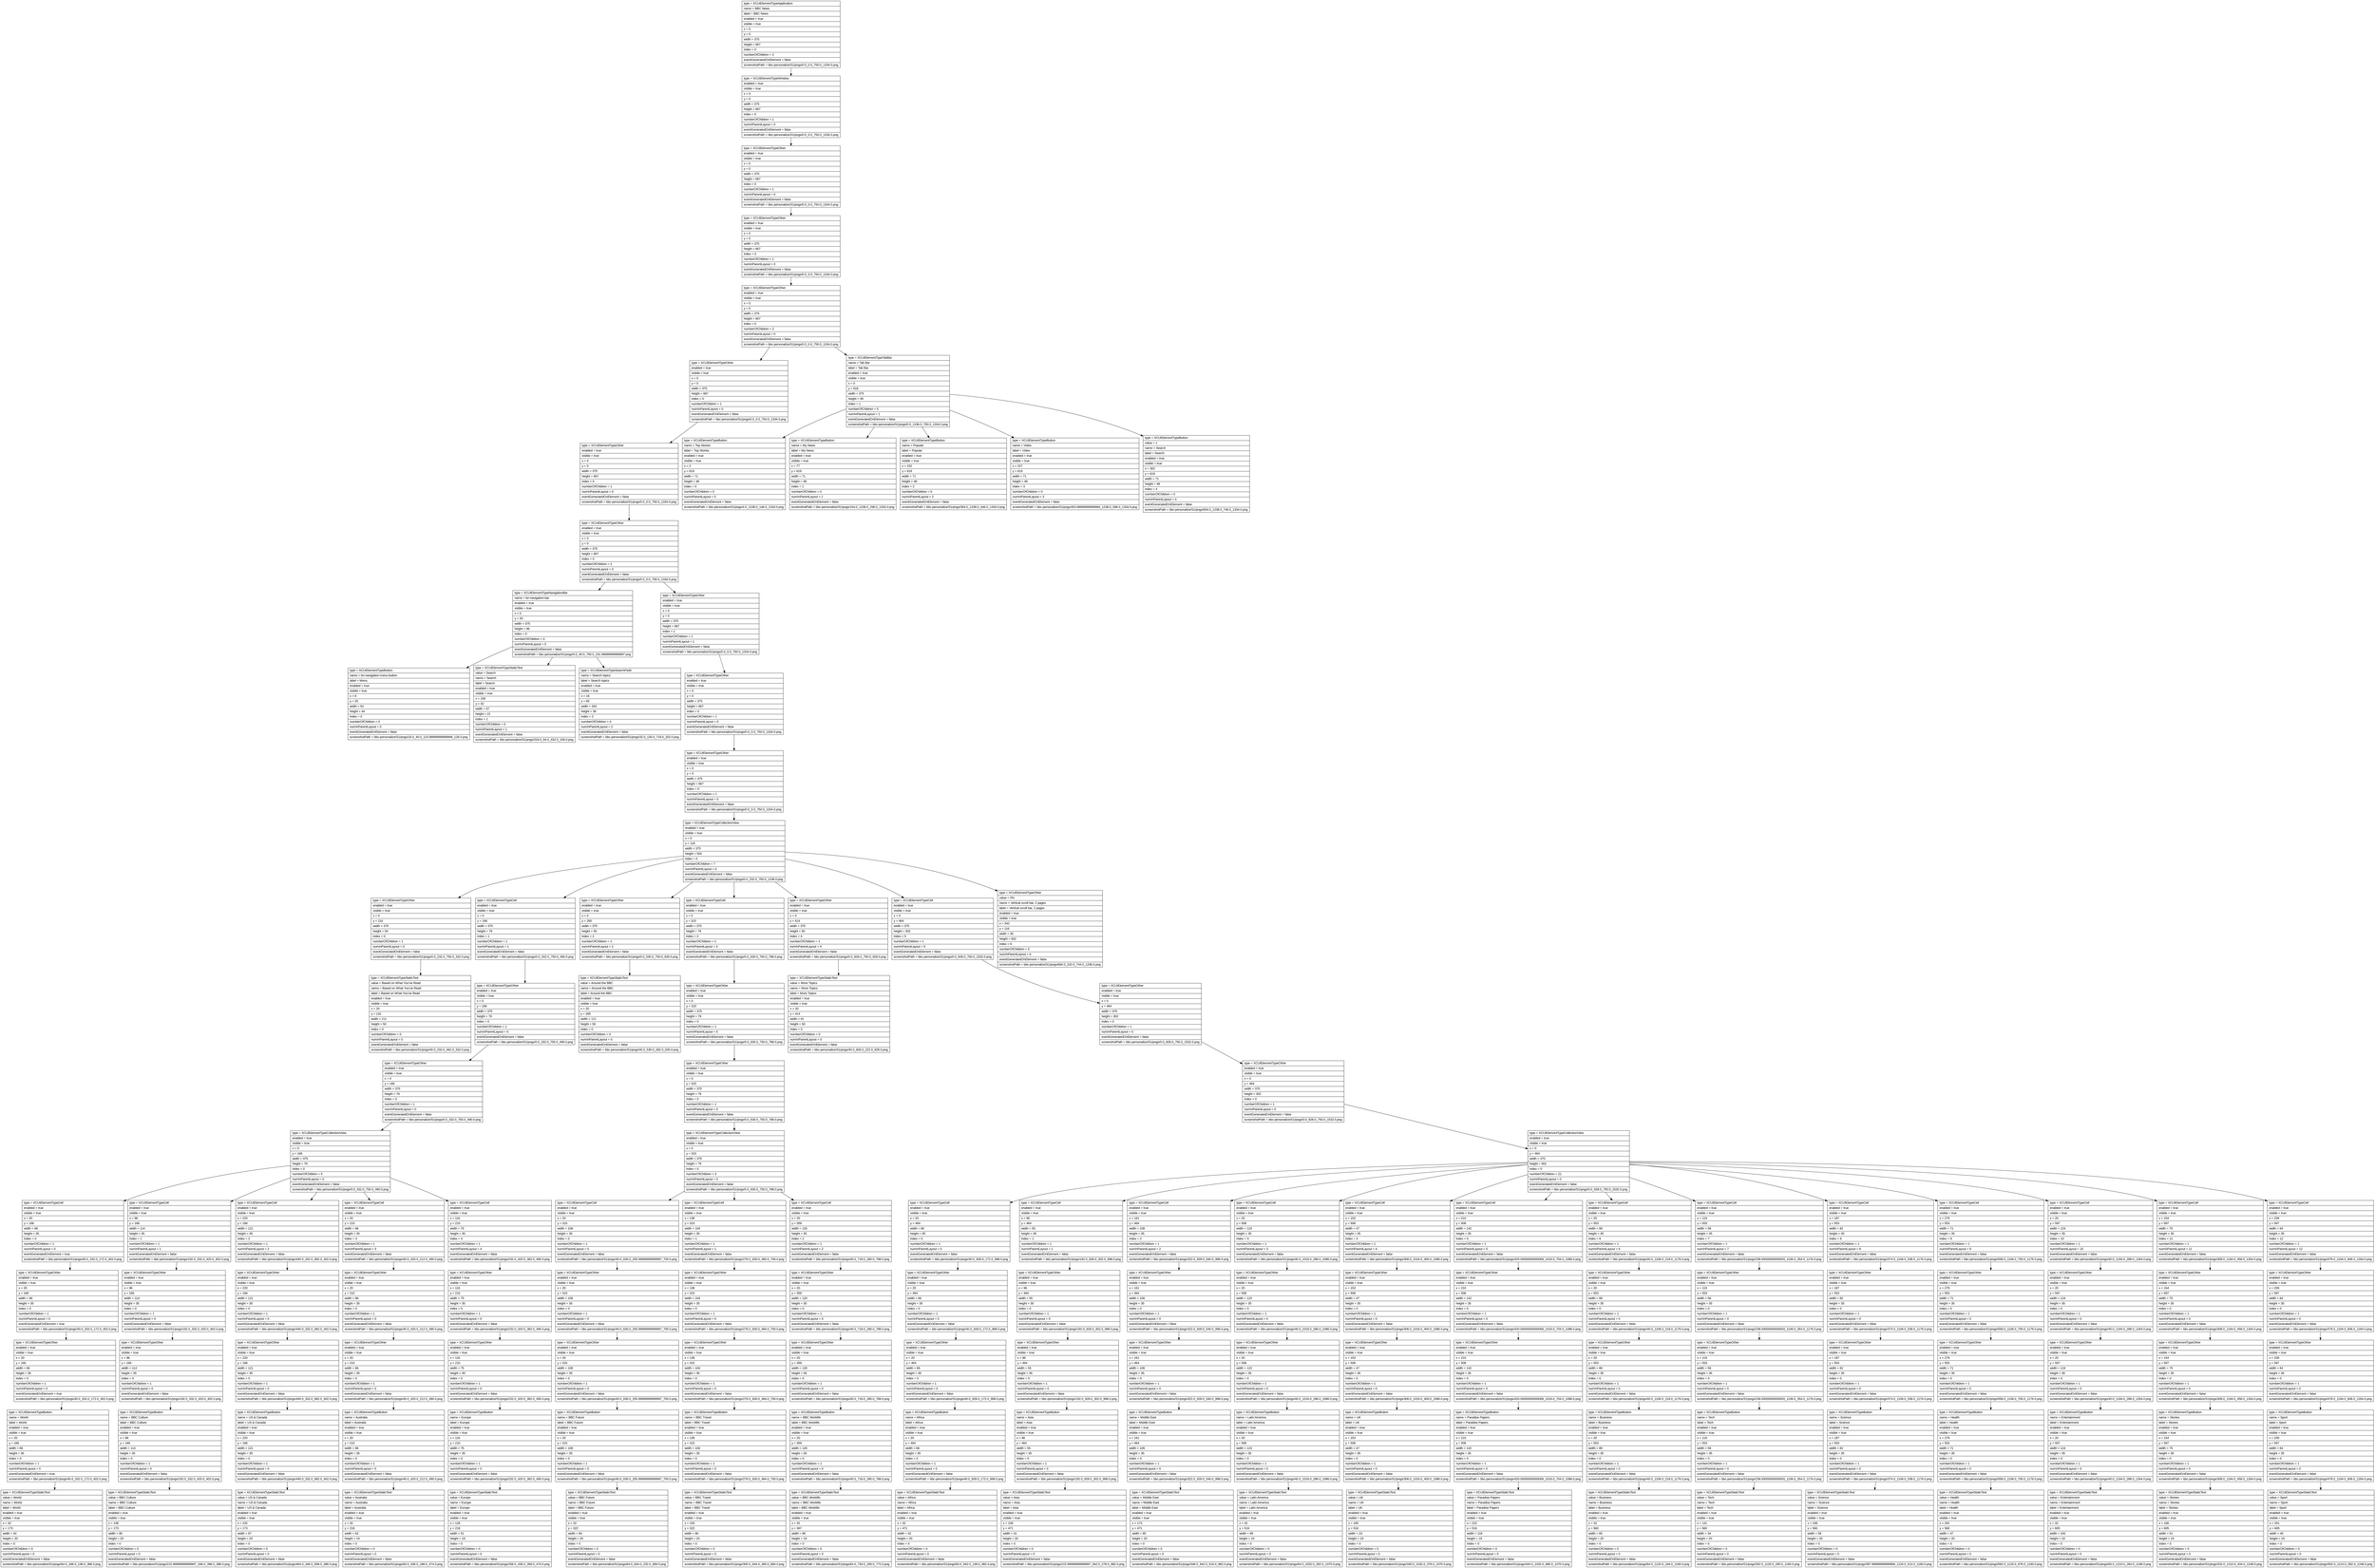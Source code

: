 digraph Layout {

	node [shape=record fontname=Arial];

	0	[label="{type = XCUIElementTypeApplication\l|name = BBC News\l|label = BBC News\l|enabled = true\l|visible = true\l|x = 0\l|y = 0\l|width = 375\l|height = 667\l|index = 0\l|numberOfChildren = 2\l|eventGeneratedOnElement = false \l|screenshotPath = bbc-personalize/S1/pngs/0.0_0.0_750.0_1334.0.png\l}"]
	1	[label="{type = XCUIElementTypeWindow\l|enabled = true\l|visible = true\l|x = 0\l|y = 0\l|width = 375\l|height = 667\l|index = 0\l|numberOfChildren = 1\l|numInParentLayout = 0\l|eventGeneratedOnElement = false \l|screenshotPath = bbc-personalize/S1/pngs/0.0_0.0_750.0_1334.0.png\l}"]
	2	[label="{type = XCUIElementTypeOther\l|enabled = true\l|visible = true\l|x = 0\l|y = 0\l|width = 375\l|height = 667\l|index = 0\l|numberOfChildren = 1\l|numInParentLayout = 0\l|eventGeneratedOnElement = false \l|screenshotPath = bbc-personalize/S1/pngs/0.0_0.0_750.0_1334.0.png\l}"]
	3	[label="{type = XCUIElementTypeOther\l|enabled = true\l|visible = true\l|x = 0\l|y = 0\l|width = 375\l|height = 667\l|index = 0\l|numberOfChildren = 1\l|numInParentLayout = 0\l|eventGeneratedOnElement = false \l|screenshotPath = bbc-personalize/S1/pngs/0.0_0.0_750.0_1334.0.png\l}"]
	4	[label="{type = XCUIElementTypeOther\l|enabled = true\l|visible = true\l|x = 0\l|y = 0\l|width = 375\l|height = 667\l|index = 0\l|numberOfChildren = 2\l|numInParentLayout = 0\l|eventGeneratedOnElement = false \l|screenshotPath = bbc-personalize/S1/pngs/0.0_0.0_750.0_1334.0.png\l}"]
	5	[label="{type = XCUIElementTypeOther\l|enabled = true\l|visible = true\l|x = 0\l|y = 0\l|width = 375\l|height = 667\l|index = 0\l|numberOfChildren = 1\l|numInParentLayout = 0\l|eventGeneratedOnElement = false \l|screenshotPath = bbc-personalize/S1/pngs/0.0_0.0_750.0_1334.0.png\l}"]
	6	[label="{type = XCUIElementTypeTabBar\l|name = Tab Bar\l|label = Tab Bar\l|enabled = true\l|visible = true\l|x = 0\l|y = 618\l|width = 375\l|height = 49\l|index = 1\l|numberOfChildren = 5\l|numInParentLayout = 1\l|eventGeneratedOnElement = false \l|screenshotPath = bbc-personalize/S1/pngs/0.0_1236.0_750.0_1334.0.png\l}"]
	7	[label="{type = XCUIElementTypeOther\l|enabled = true\l|visible = true\l|x = 0\l|y = 0\l|width = 375\l|height = 667\l|index = 0\l|numberOfChildren = 1\l|numInParentLayout = 0\l|eventGeneratedOnElement = false \l|screenshotPath = bbc-personalize/S1/pngs/0.0_0.0_750.0_1334.0.png\l}"]
	8	[label="{type = XCUIElementTypeButton\l|name = Top Stories\l|label = Top Stories\l|enabled = true\l|visible = true\l|x = 2\l|y = 619\l|width = 71\l|height = 48\l|index = 0\l|numberOfChildren = 0\l|numInParentLayout = 0\l|eventGeneratedOnElement = false \l|screenshotPath = bbc-personalize/S1/pngs/4.0_1238.0_146.0_1334.0.png\l}"]
	9	[label="{type = XCUIElementTypeButton\l|name = My News\l|label = My News\l|enabled = true\l|visible = true\l|x = 77\l|y = 619\l|width = 71\l|height = 48\l|index = 1\l|numberOfChildren = 0\l|numInParentLayout = 1\l|eventGeneratedOnElement = false \l|screenshotPath = bbc-personalize/S1/pngs/154.0_1238.0_296.0_1334.0.png\l}"]
	10	[label="{type = XCUIElementTypeButton\l|name = Popular\l|label = Popular\l|enabled = true\l|visible = true\l|x = 152\l|y = 619\l|width = 71\l|height = 48\l|index = 2\l|numberOfChildren = 0\l|numInParentLayout = 2\l|eventGeneratedOnElement = false \l|screenshotPath = bbc-personalize/S1/pngs/304.0_1238.0_446.0_1334.0.png\l}"]
	11	[label="{type = XCUIElementTypeButton\l|name = Video\l|label = Video\l|enabled = true\l|visible = true\l|x = 227\l|y = 619\l|width = 71\l|height = 48\l|index = 3\l|numberOfChildren = 0\l|numInParentLayout = 3\l|eventGeneratedOnElement = false \l|screenshotPath = bbc-personalize/S1/pngs/453.99999999999994_1238.0_596.0_1334.0.png\l}"]
	12	[label="{type = XCUIElementTypeButton\l|value = 1\l|name = Search\l|label = Search\l|enabled = true\l|visible = true\l|x = 302\l|y = 619\l|width = 71\l|height = 48\l|index = 4\l|numberOfChildren = 0\l|numInParentLayout = 4\l|eventGeneratedOnElement = false \l|screenshotPath = bbc-personalize/S1/pngs/604.0_1238.0_746.0_1334.0.png\l}"]
	13	[label="{type = XCUIElementTypeOther\l|enabled = true\l|visible = true\l|x = 0\l|y = 0\l|width = 375\l|height = 667\l|index = 0\l|numberOfChildren = 2\l|numInParentLayout = 0\l|eventGeneratedOnElement = false \l|screenshotPath = bbc-personalize/S1/pngs/0.0_0.0_750.0_1334.0.png\l}"]
	14	[label="{type = XCUIElementTypeNavigationBar\l|name = bn-navigation-bar\l|enabled = true\l|visible = true\l|x = 0\l|y = 20\l|width = 375\l|height = 96\l|index = 0\l|numberOfChildren = 3\l|numInParentLayout = 0\l|eventGeneratedOnElement = false \l|screenshotPath = bbc-personalize/S1/pngs/0.0_40.0_750.0_231.99999999999997.png\l}"]
	15	[label="{type = XCUIElementTypeOther\l|enabled = true\l|visible = true\l|x = 0\l|y = 0\l|width = 375\l|height = 667\l|index = 1\l|numberOfChildren = 1\l|numInParentLayout = 1\l|eventGeneratedOnElement = false \l|screenshotPath = bbc-personalize/S1/pngs/0.0_0.0_750.0_1334.0.png\l}"]
	16	[label="{type = XCUIElementTypeButton\l|name = bn-navigation-menu-button\l|label = Menu\l|enabled = true\l|visible = true\l|x = 8\l|y = 20\l|width = 54\l|height = 44\l|index = 0\l|numberOfChildren = 0\l|numInParentLayout = 0\l|eventGeneratedOnElement = false \l|screenshotPath = bbc-personalize/S1/pngs/16.0_40.0_123.99999999999999_128.0.png\l}"]
	17	[label="{type = XCUIElementTypeStaticText\l|value = Search\l|name = Search\l|label = Search\l|enabled = true\l|visible = true\l|x = 159\l|y = 32\l|width = 57\l|height = 21\l|index = 1\l|numberOfChildren = 0\l|numInParentLayout = 1\l|eventGeneratedOnElement = false \l|screenshotPath = bbc-personalize/S1/pngs/318.0_64.0_432.0_106.0.png\l}"]
	18	[label="{type = XCUIElementTypeSearchField\l|name = Search topics\l|label = Search topics\l|enabled = true\l|visible = true\l|x = 16\l|y = 65\l|width = 343\l|height = 36\l|index = 2\l|numberOfChildren = 0\l|numInParentLayout = 2\l|eventGeneratedOnElement = false \l|screenshotPath = bbc-personalize/S1/pngs/32.0_130.0_718.0_202.0.png\l}"]
	19	[label="{type = XCUIElementTypeOther\l|enabled = true\l|visible = true\l|x = 0\l|y = 0\l|width = 375\l|height = 667\l|index = 0\l|numberOfChildren = 1\l|numInParentLayout = 0\l|eventGeneratedOnElement = false \l|screenshotPath = bbc-personalize/S1/pngs/0.0_0.0_750.0_1334.0.png\l}"]
	20	[label="{type = XCUIElementTypeOther\l|enabled = true\l|visible = true\l|x = 0\l|y = 0\l|width = 375\l|height = 667\l|index = 0\l|numberOfChildren = 1\l|numInParentLayout = 0\l|eventGeneratedOnElement = false \l|screenshotPath = bbc-personalize/S1/pngs/0.0_0.0_750.0_1334.0.png\l}"]
	21	[label="{type = XCUIElementTypeCollectionView\l|enabled = true\l|visible = true\l|x = 0\l|y = 116\l|width = 375\l|height = 502\l|index = 0\l|numberOfChildren = 7\l|numInParentLayout = 0\l|eventGeneratedOnElement = false \l|screenshotPath = bbc-personalize/S1/pngs/0.0_232.0_750.0_1236.0.png\l}"]
	22	[label="{type = XCUIElementTypeOther\l|enabled = true\l|visible = true\l|x = 0\l|y = 116\l|width = 375\l|height = 50\l|index = 0\l|numberOfChildren = 1\l|numInParentLayout = 0\l|eventGeneratedOnElement = false \l|screenshotPath = bbc-personalize/S1/pngs/0.0_232.0_750.0_332.0.png\l}"]
	23	[label="{type = XCUIElementTypeCell\l|enabled = true\l|visible = true\l|x = 0\l|y = 166\l|width = 375\l|height = 79\l|index = 1\l|numberOfChildren = 1\l|numInParentLayout = 1\l|eventGeneratedOnElement = false \l|screenshotPath = bbc-personalize/S1/pngs/0.0_332.0_750.0_490.0.png\l}"]
	24	[label="{type = XCUIElementTypeOther\l|enabled = true\l|visible = true\l|x = 0\l|y = 265\l|width = 375\l|height = 50\l|index = 2\l|numberOfChildren = 1\l|numInParentLayout = 2\l|eventGeneratedOnElement = false \l|screenshotPath = bbc-personalize/S1/pngs/0.0_530.0_750.0_630.0.png\l}"]
	25	[label="{type = XCUIElementTypeCell\l|enabled = true\l|visible = true\l|x = 0\l|y = 315\l|width = 375\l|height = 79\l|index = 3\l|numberOfChildren = 1\l|numInParentLayout = 3\l|eventGeneratedOnElement = false \l|screenshotPath = bbc-personalize/S1/pngs/0.0_630.0_750.0_788.0.png\l}"]
	26	[label="{type = XCUIElementTypeOther\l|enabled = true\l|visible = true\l|x = 0\l|y = 414\l|width = 375\l|height = 50\l|index = 4\l|numberOfChildren = 1\l|numInParentLayout = 4\l|eventGeneratedOnElement = false \l|screenshotPath = bbc-personalize/S1/pngs/0.0_828.0_750.0_928.0.png\l}"]
	27	[label="{type = XCUIElementTypeCell\l|enabled = true\l|visible = true\l|x = 0\l|y = 464\l|width = 375\l|height = 302\l|index = 5\l|numberOfChildren = 1\l|numInParentLayout = 5\l|eventGeneratedOnElement = false \l|screenshotPath = bbc-personalize/S1/pngs/0.0_928.0_750.0_1532.0.png\l}"]
	28	[label="{type = XCUIElementTypeOther\l|value = 0%\l|name = Vertical scroll bar, 2 pages\l|label = Vertical scroll bar, 2 pages\l|enabled = true\l|visible = true\l|x = 342\l|y = 116\l|width = 30\l|height = 502\l|index = 6\l|numberOfChildren = 0\l|numInParentLayout = 6\l|eventGeneratedOnElement = false \l|screenshotPath = bbc-personalize/S1/pngs/684.0_232.0_744.0_1236.0.png\l}"]
	29	[label="{type = XCUIElementTypeStaticText\l|value = Based on What You've Read\l|name = Based on What You've Read\l|label = Based on What You've Read\l|enabled = true\l|visible = true\l|x = 20\l|y = 116\l|width = 211\l|height = 50\l|index = 0\l|numberOfChildren = 0\l|numInParentLayout = 0\l|eventGeneratedOnElement = false \l|screenshotPath = bbc-personalize/S1/pngs/40.0_232.0_462.0_332.0.png\l}"]
	30	[label="{type = XCUIElementTypeOther\l|enabled = true\l|visible = true\l|x = 0\l|y = 166\l|width = 375\l|height = 79\l|index = 0\l|numberOfChildren = 1\l|numInParentLayout = 0\l|eventGeneratedOnElement = false \l|screenshotPath = bbc-personalize/S1/pngs/0.0_332.0_750.0_490.0.png\l}"]
	31	[label="{type = XCUIElementTypeStaticText\l|value = Around the BBC\l|name = Around the BBC\l|label = Around the BBC\l|enabled = true\l|visible = true\l|x = 20\l|y = 265\l|width = 121\l|height = 50\l|index = 0\l|numberOfChildren = 0\l|numInParentLayout = 0\l|eventGeneratedOnElement = false \l|screenshotPath = bbc-personalize/S1/pngs/40.0_530.0_282.0_630.0.png\l}"]
	32	[label="{type = XCUIElementTypeOther\l|enabled = true\l|visible = true\l|x = 0\l|y = 315\l|width = 375\l|height = 79\l|index = 0\l|numberOfChildren = 1\l|numInParentLayout = 0\l|eventGeneratedOnElement = false \l|screenshotPath = bbc-personalize/S1/pngs/0.0_630.0_750.0_788.0.png\l}"]
	33	[label="{type = XCUIElementTypeStaticText\l|value = More Topics\l|name = More Topics\l|label = More Topics\l|enabled = true\l|visible = true\l|x = 20\l|y = 414\l|width = 91\l|height = 50\l|index = 0\l|numberOfChildren = 0\l|numInParentLayout = 0\l|eventGeneratedOnElement = false \l|screenshotPath = bbc-personalize/S1/pngs/40.0_828.0_222.0_928.0.png\l}"]
	34	[label="{type = XCUIElementTypeOther\l|enabled = true\l|visible = true\l|x = 0\l|y = 464\l|width = 375\l|height = 302\l|index = 0\l|numberOfChildren = 1\l|numInParentLayout = 0\l|eventGeneratedOnElement = false \l|screenshotPath = bbc-personalize/S1/pngs/0.0_928.0_750.0_1532.0.png\l}"]
	35	[label="{type = XCUIElementTypeOther\l|enabled = true\l|visible = true\l|x = 0\l|y = 166\l|width = 375\l|height = 79\l|index = 0\l|numberOfChildren = 1\l|numInParentLayout = 0\l|eventGeneratedOnElement = false \l|screenshotPath = bbc-personalize/S1/pngs/0.0_332.0_750.0_490.0.png\l}"]
	36	[label="{type = XCUIElementTypeOther\l|enabled = true\l|visible = true\l|x = 0\l|y = 315\l|width = 375\l|height = 79\l|index = 0\l|numberOfChildren = 1\l|numInParentLayout = 0\l|eventGeneratedOnElement = false \l|screenshotPath = bbc-personalize/S1/pngs/0.0_630.0_750.0_788.0.png\l}"]
	37	[label="{type = XCUIElementTypeOther\l|enabled = true\l|visible = true\l|x = 0\l|y = 464\l|width = 375\l|height = 302\l|index = 0\l|numberOfChildren = 1\l|numInParentLayout = 0\l|eventGeneratedOnElement = false \l|screenshotPath = bbc-personalize/S1/pngs/0.0_928.0_750.0_1532.0.png\l}"]
	38	[label="{type = XCUIElementTypeCollectionView\l|enabled = true\l|visible = true\l|x = 0\l|y = 166\l|width = 375\l|height = 79\l|index = 0\l|numberOfChildren = 5\l|numInParentLayout = 0\l|eventGeneratedOnElement = false \l|screenshotPath = bbc-personalize/S1/pngs/0.0_332.0_750.0_490.0.png\l}"]
	39	[label="{type = XCUIElementTypeCollectionView\l|enabled = true\l|visible = true\l|x = 0\l|y = 315\l|width = 375\l|height = 79\l|index = 0\l|numberOfChildren = 3\l|numInParentLayout = 0\l|eventGeneratedOnElement = false \l|screenshotPath = bbc-personalize/S1/pngs/0.0_630.0_750.0_788.0.png\l}"]
	40	[label="{type = XCUIElementTypeCollectionView\l|enabled = true\l|visible = true\l|x = 0\l|y = 464\l|width = 375\l|height = 302\l|index = 0\l|numberOfChildren = 21\l|numInParentLayout = 0\l|eventGeneratedOnElement = false \l|screenshotPath = bbc-personalize/S1/pngs/0.0_928.0_750.0_1532.0.png\l}"]
	41	[label="{type = XCUIElementTypeCell\l|enabled = true\l|visible = true\l|x = 20\l|y = 166\l|width = 66\l|height = 35\l|index = 0\l|numberOfChildren = 1\l|numInParentLayout = 0\l|eventGeneratedOnElement = true \l|screenshotPath = bbc-personalize/S1/pngs/40.0_332.0_172.0_402.0.png\l}"]
	42	[label="{type = XCUIElementTypeCell\l|enabled = true\l|visible = true\l|x = 96\l|y = 166\l|width = 114\l|height = 35\l|index = 1\l|numberOfChildren = 1\l|numInParentLayout = 1\l|eventGeneratedOnElement = false \l|screenshotPath = bbc-personalize/S1/pngs/192.0_332.0_420.0_402.0.png\l}"]
	43	[label="{type = XCUIElementTypeCell\l|enabled = true\l|visible = true\l|x = 220\l|y = 166\l|width = 121\l|height = 35\l|index = 2\l|numberOfChildren = 1\l|numInParentLayout = 2\l|eventGeneratedOnElement = false \l|screenshotPath = bbc-personalize/S1/pngs/440.0_332.0_682.0_402.0.png\l}"]
	44	[label="{type = XCUIElementTypeCell\l|enabled = true\l|visible = true\l|x = 20\l|y = 210\l|width = 86\l|height = 35\l|index = 3\l|numberOfChildren = 1\l|numInParentLayout = 3\l|eventGeneratedOnElement = false \l|screenshotPath = bbc-personalize/S1/pngs/40.0_420.0_212.0_490.0.png\l}"]
	45	[label="{type = XCUIElementTypeCell\l|enabled = true\l|visible = true\l|x = 116\l|y = 210\l|width = 75\l|height = 35\l|index = 4\l|numberOfChildren = 1\l|numInParentLayout = 4\l|eventGeneratedOnElement = false \l|screenshotPath = bbc-personalize/S1/pngs/232.0_420.0_382.0_490.0.png\l}"]
	46	[label="{type = XCUIElementTypeCell\l|enabled = true\l|visible = true\l|x = 20\l|y = 315\l|width = 108\l|height = 35\l|index = 0\l|numberOfChildren = 1\l|numInParentLayout = 0\l|eventGeneratedOnElement = false \l|screenshotPath = bbc-personalize/S1/pngs/40.0_630.0_255.99999999999997_700.0.png\l}"]
	47	[label="{type = XCUIElementTypeCell\l|enabled = true\l|visible = true\l|x = 138\l|y = 315\l|width = 104\l|height = 35\l|index = 1\l|numberOfChildren = 1\l|numInParentLayout = 1\l|eventGeneratedOnElement = false \l|screenshotPath = bbc-personalize/S1/pngs/276.0_630.0_484.0_700.0.png\l}"]
	48	[label="{type = XCUIElementTypeCell\l|enabled = true\l|visible = true\l|x = 20\l|y = 359\l|width = 120\l|height = 35\l|index = 2\l|numberOfChildren = 1\l|numInParentLayout = 2\l|eventGeneratedOnElement = false \l|screenshotPath = bbc-personalize/S1/pngs/40.0_718.0_280.0_788.0.png\l}"]
	49	[label="{type = XCUIElementTypeCell\l|enabled = true\l|visible = true\l|x = 20\l|y = 464\l|width = 66\l|height = 35\l|index = 0\l|numberOfChildren = 1\l|numInParentLayout = 0\l|eventGeneratedOnElement = false \l|screenshotPath = bbc-personalize/S1/pngs/40.0_928.0_172.0_998.0.png\l}"]
	50	[label="{type = XCUIElementTypeCell\l|enabled = true\l|visible = true\l|x = 96\l|y = 464\l|width = 55\l|height = 35\l|index = 1\l|numberOfChildren = 1\l|numInParentLayout = 1\l|eventGeneratedOnElement = false \l|screenshotPath = bbc-personalize/S1/pngs/192.0_928.0_302.0_998.0.png\l}"]
	51	[label="{type = XCUIElementTypeCell\l|enabled = true\l|visible = true\l|x = 161\l|y = 464\l|width = 109\l|height = 35\l|index = 2\l|numberOfChildren = 1\l|numInParentLayout = 2\l|eventGeneratedOnElement = false \l|screenshotPath = bbc-personalize/S1/pngs/322.0_928.0_540.0_998.0.png\l}"]
	52	[label="{type = XCUIElementTypeCell\l|enabled = true\l|visible = true\l|x = 20\l|y = 508\l|width = 123\l|height = 35\l|index = 3\l|numberOfChildren = 1\l|numInParentLayout = 3\l|eventGeneratedOnElement = false \l|screenshotPath = bbc-personalize/S1/pngs/40.0_1016.0_286.0_1086.0.png\l}"]
	53	[label="{type = XCUIElementTypeCell\l|enabled = true\l|visible = true\l|x = 153\l|y = 508\l|width = 47\l|height = 35\l|index = 4\l|numberOfChildren = 1\l|numInParentLayout = 4\l|eventGeneratedOnElement = false \l|screenshotPath = bbc-personalize/S1/pngs/306.0_1016.0_400.0_1086.0.png\l}"]
	54	[label="{type = XCUIElementTypeCell\l|enabled = true\l|visible = true\l|x = 210\l|y = 508\l|width = 142\l|height = 35\l|index = 5\l|numberOfChildren = 1\l|numInParentLayout = 5\l|eventGeneratedOnElement = false \l|screenshotPath = bbc-personalize/S1/pngs/420.00000000000006_1016.0_704.0_1086.0.png\l}"]
	55	[label="{type = XCUIElementTypeCell\l|enabled = true\l|visible = true\l|x = 20\l|y = 553\l|width = 89\l|height = 35\l|index = 6\l|numberOfChildren = 1\l|numInParentLayout = 6\l|eventGeneratedOnElement = false \l|screenshotPath = bbc-personalize/S1/pngs/40.0_1106.0_218.0_1176.0.png\l}"]
	56	[label="{type = XCUIElementTypeCell\l|enabled = true\l|visible = true\l|x = 119\l|y = 553\l|width = 58\l|height = 35\l|index = 7\l|numberOfChildren = 1\l|numInParentLayout = 7\l|eventGeneratedOnElement = false \l|screenshotPath = bbc-personalize/S1/pngs/238.00000000000003_1106.0_354.0_1176.0.png\l}"]
	57	[label="{type = XCUIElementTypeCell\l|enabled = true\l|visible = true\l|x = 187\l|y = 553\l|width = 82\l|height = 35\l|index = 8\l|numberOfChildren = 1\l|numInParentLayout = 8\l|eventGeneratedOnElement = false \l|screenshotPath = bbc-personalize/S1/pngs/374.0_1106.0_538.0_1176.0.png\l}"]
	58	[label="{type = XCUIElementTypeCell\l|enabled = true\l|visible = true\l|x = 279\l|y = 553\l|width = 71\l|height = 35\l|index = 9\l|numberOfChildren = 1\l|numInParentLayout = 9\l|eventGeneratedOnElement = false \l|screenshotPath = bbc-personalize/S1/pngs/558.0_1106.0_700.0_1176.0.png\l}"]
	59	[label="{type = XCUIElementTypeCell\l|enabled = true\l|visible = true\l|x = 20\l|y = 597\l|width = 124\l|height = 35\l|index = 10\l|numberOfChildren = 1\l|numInParentLayout = 10\l|eventGeneratedOnElement = false \l|screenshotPath = bbc-personalize/S1/pngs/40.0_1194.0_288.0_1264.0.png\l}"]
	60	[label="{type = XCUIElementTypeCell\l|enabled = true\l|visible = true\l|x = 154\l|y = 597\l|width = 75\l|height = 35\l|index = 11\l|numberOfChildren = 1\l|numInParentLayout = 11\l|eventGeneratedOnElement = false \l|screenshotPath = bbc-personalize/S1/pngs/308.0_1194.0_458.0_1264.0.png\l}"]
	61	[label="{type = XCUIElementTypeCell\l|enabled = true\l|visible = true\l|x = 239\l|y = 597\l|width = 64\l|height = 35\l|index = 12\l|numberOfChildren = 1\l|numInParentLayout = 12\l|eventGeneratedOnElement = false \l|screenshotPath = bbc-personalize/S1/pngs/478.0_1194.0_606.0_1264.0.png\l}"]
	62	[label="{type = XCUIElementTypeOther\l|enabled = true\l|visible = true\l|x = 20\l|y = 166\l|width = 66\l|height = 35\l|index = 0\l|numberOfChildren = 1\l|numInParentLayout = 0\l|eventGeneratedOnElement = true \l|screenshotPath = bbc-personalize/S1/pngs/40.0_332.0_172.0_402.0.png\l}"]
	63	[label="{type = XCUIElementTypeOther\l|enabled = true\l|visible = true\l|x = 96\l|y = 166\l|width = 114\l|height = 35\l|index = 0\l|numberOfChildren = 1\l|numInParentLayout = 0\l|eventGeneratedOnElement = false \l|screenshotPath = bbc-personalize/S1/pngs/192.0_332.0_420.0_402.0.png\l}"]
	64	[label="{type = XCUIElementTypeOther\l|enabled = true\l|visible = true\l|x = 220\l|y = 166\l|width = 121\l|height = 35\l|index = 0\l|numberOfChildren = 1\l|numInParentLayout = 0\l|eventGeneratedOnElement = false \l|screenshotPath = bbc-personalize/S1/pngs/440.0_332.0_682.0_402.0.png\l}"]
	65	[label="{type = XCUIElementTypeOther\l|enabled = true\l|visible = true\l|x = 20\l|y = 210\l|width = 86\l|height = 35\l|index = 0\l|numberOfChildren = 1\l|numInParentLayout = 0\l|eventGeneratedOnElement = false \l|screenshotPath = bbc-personalize/S1/pngs/40.0_420.0_212.0_490.0.png\l}"]
	66	[label="{type = XCUIElementTypeOther\l|enabled = true\l|visible = true\l|x = 116\l|y = 210\l|width = 75\l|height = 35\l|index = 0\l|numberOfChildren = 1\l|numInParentLayout = 0\l|eventGeneratedOnElement = false \l|screenshotPath = bbc-personalize/S1/pngs/232.0_420.0_382.0_490.0.png\l}"]
	67	[label="{type = XCUIElementTypeOther\l|enabled = true\l|visible = true\l|x = 20\l|y = 315\l|width = 108\l|height = 35\l|index = 0\l|numberOfChildren = 1\l|numInParentLayout = 0\l|eventGeneratedOnElement = false \l|screenshotPath = bbc-personalize/S1/pngs/40.0_630.0_255.99999999999997_700.0.png\l}"]
	68	[label="{type = XCUIElementTypeOther\l|enabled = true\l|visible = true\l|x = 138\l|y = 315\l|width = 104\l|height = 35\l|index = 0\l|numberOfChildren = 1\l|numInParentLayout = 0\l|eventGeneratedOnElement = false \l|screenshotPath = bbc-personalize/S1/pngs/276.0_630.0_484.0_700.0.png\l}"]
	69	[label="{type = XCUIElementTypeOther\l|enabled = true\l|visible = true\l|x = 20\l|y = 359\l|width = 120\l|height = 35\l|index = 0\l|numberOfChildren = 1\l|numInParentLayout = 0\l|eventGeneratedOnElement = false \l|screenshotPath = bbc-personalize/S1/pngs/40.0_718.0_280.0_788.0.png\l}"]
	70	[label="{type = XCUIElementTypeOther\l|enabled = true\l|visible = true\l|x = 20\l|y = 464\l|width = 66\l|height = 35\l|index = 0\l|numberOfChildren = 1\l|numInParentLayout = 0\l|eventGeneratedOnElement = false \l|screenshotPath = bbc-personalize/S1/pngs/40.0_928.0_172.0_998.0.png\l}"]
	71	[label="{type = XCUIElementTypeOther\l|enabled = true\l|visible = true\l|x = 96\l|y = 464\l|width = 55\l|height = 35\l|index = 0\l|numberOfChildren = 1\l|numInParentLayout = 0\l|eventGeneratedOnElement = false \l|screenshotPath = bbc-personalize/S1/pngs/192.0_928.0_302.0_998.0.png\l}"]
	72	[label="{type = XCUIElementTypeOther\l|enabled = true\l|visible = true\l|x = 161\l|y = 464\l|width = 109\l|height = 35\l|index = 0\l|numberOfChildren = 1\l|numInParentLayout = 0\l|eventGeneratedOnElement = false \l|screenshotPath = bbc-personalize/S1/pngs/322.0_928.0_540.0_998.0.png\l}"]
	73	[label="{type = XCUIElementTypeOther\l|enabled = true\l|visible = true\l|x = 20\l|y = 508\l|width = 123\l|height = 35\l|index = 0\l|numberOfChildren = 1\l|numInParentLayout = 0\l|eventGeneratedOnElement = false \l|screenshotPath = bbc-personalize/S1/pngs/40.0_1016.0_286.0_1086.0.png\l}"]
	74	[label="{type = XCUIElementTypeOther\l|enabled = true\l|visible = true\l|x = 153\l|y = 508\l|width = 47\l|height = 35\l|index = 0\l|numberOfChildren = 1\l|numInParentLayout = 0\l|eventGeneratedOnElement = false \l|screenshotPath = bbc-personalize/S1/pngs/306.0_1016.0_400.0_1086.0.png\l}"]
	75	[label="{type = XCUIElementTypeOther\l|enabled = true\l|visible = true\l|x = 210\l|y = 508\l|width = 142\l|height = 35\l|index = 0\l|numberOfChildren = 1\l|numInParentLayout = 0\l|eventGeneratedOnElement = false \l|screenshotPath = bbc-personalize/S1/pngs/420.00000000000006_1016.0_704.0_1086.0.png\l}"]
	76	[label="{type = XCUIElementTypeOther\l|enabled = true\l|visible = true\l|x = 20\l|y = 553\l|width = 89\l|height = 35\l|index = 0\l|numberOfChildren = 1\l|numInParentLayout = 0\l|eventGeneratedOnElement = false \l|screenshotPath = bbc-personalize/S1/pngs/40.0_1106.0_218.0_1176.0.png\l}"]
	77	[label="{type = XCUIElementTypeOther\l|enabled = true\l|visible = true\l|x = 119\l|y = 553\l|width = 58\l|height = 35\l|index = 0\l|numberOfChildren = 1\l|numInParentLayout = 0\l|eventGeneratedOnElement = false \l|screenshotPath = bbc-personalize/S1/pngs/238.00000000000003_1106.0_354.0_1176.0.png\l}"]
	78	[label="{type = XCUIElementTypeOther\l|enabled = true\l|visible = true\l|x = 187\l|y = 553\l|width = 82\l|height = 35\l|index = 0\l|numberOfChildren = 1\l|numInParentLayout = 0\l|eventGeneratedOnElement = false \l|screenshotPath = bbc-personalize/S1/pngs/374.0_1106.0_538.0_1176.0.png\l}"]
	79	[label="{type = XCUIElementTypeOther\l|enabled = true\l|visible = true\l|x = 279\l|y = 553\l|width = 71\l|height = 35\l|index = 0\l|numberOfChildren = 1\l|numInParentLayout = 0\l|eventGeneratedOnElement = false \l|screenshotPath = bbc-personalize/S1/pngs/558.0_1106.0_700.0_1176.0.png\l}"]
	80	[label="{type = XCUIElementTypeOther\l|enabled = true\l|visible = true\l|x = 20\l|y = 597\l|width = 124\l|height = 35\l|index = 0\l|numberOfChildren = 1\l|numInParentLayout = 0\l|eventGeneratedOnElement = false \l|screenshotPath = bbc-personalize/S1/pngs/40.0_1194.0_288.0_1264.0.png\l}"]
	81	[label="{type = XCUIElementTypeOther\l|enabled = true\l|visible = true\l|x = 154\l|y = 597\l|width = 75\l|height = 35\l|index = 0\l|numberOfChildren = 1\l|numInParentLayout = 0\l|eventGeneratedOnElement = false \l|screenshotPath = bbc-personalize/S1/pngs/308.0_1194.0_458.0_1264.0.png\l}"]
	82	[label="{type = XCUIElementTypeOther\l|enabled = true\l|visible = true\l|x = 239\l|y = 597\l|width = 64\l|height = 35\l|index = 0\l|numberOfChildren = 1\l|numInParentLayout = 0\l|eventGeneratedOnElement = false \l|screenshotPath = bbc-personalize/S1/pngs/478.0_1194.0_606.0_1264.0.png\l}"]
	83	[label="{type = XCUIElementTypeOther\l|enabled = true\l|visible = true\l|x = 20\l|y = 166\l|width = 66\l|height = 35\l|index = 0\l|numberOfChildren = 1\l|numInParentLayout = 0\l|eventGeneratedOnElement = true \l|screenshotPath = bbc-personalize/S1/pngs/40.0_332.0_172.0_402.0.png\l}"]
	84	[label="{type = XCUIElementTypeOther\l|enabled = true\l|visible = true\l|x = 96\l|y = 166\l|width = 114\l|height = 35\l|index = 0\l|numberOfChildren = 1\l|numInParentLayout = 0\l|eventGeneratedOnElement = false \l|screenshotPath = bbc-personalize/S1/pngs/192.0_332.0_420.0_402.0.png\l}"]
	85	[label="{type = XCUIElementTypeOther\l|enabled = true\l|visible = true\l|x = 220\l|y = 166\l|width = 121\l|height = 35\l|index = 0\l|numberOfChildren = 1\l|numInParentLayout = 0\l|eventGeneratedOnElement = false \l|screenshotPath = bbc-personalize/S1/pngs/440.0_332.0_682.0_402.0.png\l}"]
	86	[label="{type = XCUIElementTypeOther\l|enabled = true\l|visible = true\l|x = 20\l|y = 210\l|width = 86\l|height = 35\l|index = 0\l|numberOfChildren = 1\l|numInParentLayout = 0\l|eventGeneratedOnElement = false \l|screenshotPath = bbc-personalize/S1/pngs/40.0_420.0_212.0_490.0.png\l}"]
	87	[label="{type = XCUIElementTypeOther\l|enabled = true\l|visible = true\l|x = 116\l|y = 210\l|width = 75\l|height = 35\l|index = 0\l|numberOfChildren = 1\l|numInParentLayout = 0\l|eventGeneratedOnElement = false \l|screenshotPath = bbc-personalize/S1/pngs/232.0_420.0_382.0_490.0.png\l}"]
	88	[label="{type = XCUIElementTypeOther\l|enabled = true\l|visible = true\l|x = 20\l|y = 315\l|width = 108\l|height = 35\l|index = 0\l|numberOfChildren = 1\l|numInParentLayout = 0\l|eventGeneratedOnElement = false \l|screenshotPath = bbc-personalize/S1/pngs/40.0_630.0_255.99999999999997_700.0.png\l}"]
	89	[label="{type = XCUIElementTypeOther\l|enabled = true\l|visible = true\l|x = 138\l|y = 315\l|width = 104\l|height = 35\l|index = 0\l|numberOfChildren = 1\l|numInParentLayout = 0\l|eventGeneratedOnElement = false \l|screenshotPath = bbc-personalize/S1/pngs/276.0_630.0_484.0_700.0.png\l}"]
	90	[label="{type = XCUIElementTypeOther\l|enabled = true\l|visible = true\l|x = 20\l|y = 359\l|width = 120\l|height = 35\l|index = 0\l|numberOfChildren = 1\l|numInParentLayout = 0\l|eventGeneratedOnElement = false \l|screenshotPath = bbc-personalize/S1/pngs/40.0_718.0_280.0_788.0.png\l}"]
	91	[label="{type = XCUIElementTypeOther\l|enabled = true\l|visible = true\l|x = 20\l|y = 464\l|width = 66\l|height = 35\l|index = 0\l|numberOfChildren = 1\l|numInParentLayout = 0\l|eventGeneratedOnElement = false \l|screenshotPath = bbc-personalize/S1/pngs/40.0_928.0_172.0_998.0.png\l}"]
	92	[label="{type = XCUIElementTypeOther\l|enabled = true\l|visible = true\l|x = 96\l|y = 464\l|width = 55\l|height = 35\l|index = 0\l|numberOfChildren = 1\l|numInParentLayout = 0\l|eventGeneratedOnElement = false \l|screenshotPath = bbc-personalize/S1/pngs/192.0_928.0_302.0_998.0.png\l}"]
	93	[label="{type = XCUIElementTypeOther\l|enabled = true\l|visible = true\l|x = 161\l|y = 464\l|width = 109\l|height = 35\l|index = 0\l|numberOfChildren = 1\l|numInParentLayout = 0\l|eventGeneratedOnElement = false \l|screenshotPath = bbc-personalize/S1/pngs/322.0_928.0_540.0_998.0.png\l}"]
	94	[label="{type = XCUIElementTypeOther\l|enabled = true\l|visible = true\l|x = 20\l|y = 508\l|width = 123\l|height = 35\l|index = 0\l|numberOfChildren = 1\l|numInParentLayout = 0\l|eventGeneratedOnElement = false \l|screenshotPath = bbc-personalize/S1/pngs/40.0_1016.0_286.0_1086.0.png\l}"]
	95	[label="{type = XCUIElementTypeOther\l|enabled = true\l|visible = true\l|x = 153\l|y = 508\l|width = 47\l|height = 35\l|index = 0\l|numberOfChildren = 1\l|numInParentLayout = 0\l|eventGeneratedOnElement = false \l|screenshotPath = bbc-personalize/S1/pngs/306.0_1016.0_400.0_1086.0.png\l}"]
	96	[label="{type = XCUIElementTypeOther\l|enabled = true\l|visible = true\l|x = 210\l|y = 508\l|width = 142\l|height = 35\l|index = 0\l|numberOfChildren = 1\l|numInParentLayout = 0\l|eventGeneratedOnElement = false \l|screenshotPath = bbc-personalize/S1/pngs/420.00000000000006_1016.0_704.0_1086.0.png\l}"]
	97	[label="{type = XCUIElementTypeOther\l|enabled = true\l|visible = true\l|x = 20\l|y = 553\l|width = 89\l|height = 35\l|index = 0\l|numberOfChildren = 1\l|numInParentLayout = 0\l|eventGeneratedOnElement = false \l|screenshotPath = bbc-personalize/S1/pngs/40.0_1106.0_218.0_1176.0.png\l}"]
	98	[label="{type = XCUIElementTypeOther\l|enabled = true\l|visible = true\l|x = 119\l|y = 553\l|width = 58\l|height = 35\l|index = 0\l|numberOfChildren = 1\l|numInParentLayout = 0\l|eventGeneratedOnElement = false \l|screenshotPath = bbc-personalize/S1/pngs/238.00000000000003_1106.0_354.0_1176.0.png\l}"]
	99	[label="{type = XCUIElementTypeOther\l|enabled = true\l|visible = true\l|x = 187\l|y = 553\l|width = 82\l|height = 35\l|index = 0\l|numberOfChildren = 1\l|numInParentLayout = 0\l|eventGeneratedOnElement = false \l|screenshotPath = bbc-personalize/S1/pngs/374.0_1106.0_538.0_1176.0.png\l}"]
	100	[label="{type = XCUIElementTypeOther\l|enabled = true\l|visible = true\l|x = 279\l|y = 553\l|width = 71\l|height = 35\l|index = 0\l|numberOfChildren = 1\l|numInParentLayout = 0\l|eventGeneratedOnElement = false \l|screenshotPath = bbc-personalize/S1/pngs/558.0_1106.0_700.0_1176.0.png\l}"]
	101	[label="{type = XCUIElementTypeOther\l|enabled = true\l|visible = true\l|x = 20\l|y = 597\l|width = 124\l|height = 35\l|index = 0\l|numberOfChildren = 1\l|numInParentLayout = 0\l|eventGeneratedOnElement = false \l|screenshotPath = bbc-personalize/S1/pngs/40.0_1194.0_288.0_1264.0.png\l}"]
	102	[label="{type = XCUIElementTypeOther\l|enabled = true\l|visible = true\l|x = 154\l|y = 597\l|width = 75\l|height = 35\l|index = 0\l|numberOfChildren = 1\l|numInParentLayout = 0\l|eventGeneratedOnElement = false \l|screenshotPath = bbc-personalize/S1/pngs/308.0_1194.0_458.0_1264.0.png\l}"]
	103	[label="{type = XCUIElementTypeOther\l|enabled = true\l|visible = true\l|x = 239\l|y = 597\l|width = 64\l|height = 35\l|index = 0\l|numberOfChildren = 1\l|numInParentLayout = 0\l|eventGeneratedOnElement = false \l|screenshotPath = bbc-personalize/S1/pngs/478.0_1194.0_606.0_1264.0.png\l}"]
	104	[label="{type = XCUIElementTypeButton\l|name = World\l|label = World\l|enabled = true\l|visible = true\l|x = 20\l|y = 166\l|width = 66\l|height = 35\l|index = 0\l|numberOfChildren = 1\l|numInParentLayout = 0\l|eventGeneratedOnElement = true \l|screenshotPath = bbc-personalize/S1/pngs/40.0_332.0_172.0_402.0.png\l}"]
	105	[label="{type = XCUIElementTypeButton\l|name = BBC Culture\l|label = BBC Culture\l|enabled = true\l|visible = true\l|x = 96\l|y = 166\l|width = 114\l|height = 35\l|index = 0\l|numberOfChildren = 1\l|numInParentLayout = 0\l|eventGeneratedOnElement = false \l|screenshotPath = bbc-personalize/S1/pngs/192.0_332.0_420.0_402.0.png\l}"]
	106	[label="{type = XCUIElementTypeButton\l|name = US & Canada\l|label = US & Canada\l|enabled = true\l|visible = true\l|x = 220\l|y = 166\l|width = 121\l|height = 35\l|index = 0\l|numberOfChildren = 1\l|numInParentLayout = 0\l|eventGeneratedOnElement = false \l|screenshotPath = bbc-personalize/S1/pngs/440.0_332.0_682.0_402.0.png\l}"]
	107	[label="{type = XCUIElementTypeButton\l|name = Australia\l|label = Australia\l|enabled = true\l|visible = true\l|x = 20\l|y = 210\l|width = 86\l|height = 35\l|index = 0\l|numberOfChildren = 1\l|numInParentLayout = 0\l|eventGeneratedOnElement = false \l|screenshotPath = bbc-personalize/S1/pngs/40.0_420.0_212.0_490.0.png\l}"]
	108	[label="{type = XCUIElementTypeButton\l|name = Europe\l|label = Europe\l|enabled = true\l|visible = true\l|x = 116\l|y = 210\l|width = 75\l|height = 35\l|index = 0\l|numberOfChildren = 1\l|numInParentLayout = 0\l|eventGeneratedOnElement = false \l|screenshotPath = bbc-personalize/S1/pngs/232.0_420.0_382.0_490.0.png\l}"]
	109	[label="{type = XCUIElementTypeButton\l|name = BBC Future\l|label = BBC Future\l|enabled = true\l|visible = true\l|x = 20\l|y = 315\l|width = 108\l|height = 35\l|index = 0\l|numberOfChildren = 1\l|numInParentLayout = 0\l|eventGeneratedOnElement = false \l|screenshotPath = bbc-personalize/S1/pngs/40.0_630.0_255.99999999999997_700.0.png\l}"]
	110	[label="{type = XCUIElementTypeButton\l|name = BBC Travel\l|label = BBC Travel\l|enabled = true\l|visible = true\l|x = 138\l|y = 315\l|width = 104\l|height = 35\l|index = 0\l|numberOfChildren = 1\l|numInParentLayout = 0\l|eventGeneratedOnElement = false \l|screenshotPath = bbc-personalize/S1/pngs/276.0_630.0_484.0_700.0.png\l}"]
	111	[label="{type = XCUIElementTypeButton\l|name = BBC Worklife\l|label = BBC Worklife\l|enabled = true\l|visible = true\l|x = 20\l|y = 359\l|width = 120\l|height = 35\l|index = 0\l|numberOfChildren = 1\l|numInParentLayout = 0\l|eventGeneratedOnElement = false \l|screenshotPath = bbc-personalize/S1/pngs/40.0_718.0_280.0_788.0.png\l}"]
	112	[label="{type = XCUIElementTypeButton\l|name = Africa\l|label = Africa\l|enabled = true\l|visible = true\l|x = 20\l|y = 464\l|width = 66\l|height = 35\l|index = 0\l|numberOfChildren = 1\l|numInParentLayout = 0\l|eventGeneratedOnElement = false \l|screenshotPath = bbc-personalize/S1/pngs/40.0_928.0_172.0_998.0.png\l}"]
	113	[label="{type = XCUIElementTypeButton\l|name = Asia\l|label = Asia\l|enabled = true\l|visible = true\l|x = 96\l|y = 464\l|width = 55\l|height = 35\l|index = 0\l|numberOfChildren = 1\l|numInParentLayout = 0\l|eventGeneratedOnElement = false \l|screenshotPath = bbc-personalize/S1/pngs/192.0_928.0_302.0_998.0.png\l}"]
	114	[label="{type = XCUIElementTypeButton\l|name = Middle East\l|label = Middle East\l|enabled = true\l|visible = true\l|x = 161\l|y = 464\l|width = 109\l|height = 35\l|index = 0\l|numberOfChildren = 1\l|numInParentLayout = 0\l|eventGeneratedOnElement = false \l|screenshotPath = bbc-personalize/S1/pngs/322.0_928.0_540.0_998.0.png\l}"]
	115	[label="{type = XCUIElementTypeButton\l|name = Latin America\l|label = Latin America\l|enabled = true\l|visible = true\l|x = 20\l|y = 508\l|width = 123\l|height = 35\l|index = 0\l|numberOfChildren = 1\l|numInParentLayout = 0\l|eventGeneratedOnElement = false \l|screenshotPath = bbc-personalize/S1/pngs/40.0_1016.0_286.0_1086.0.png\l}"]
	116	[label="{type = XCUIElementTypeButton\l|name = UK\l|label = UK\l|enabled = true\l|visible = true\l|x = 153\l|y = 508\l|width = 47\l|height = 35\l|index = 0\l|numberOfChildren = 1\l|numInParentLayout = 0\l|eventGeneratedOnElement = false \l|screenshotPath = bbc-personalize/S1/pngs/306.0_1016.0_400.0_1086.0.png\l}"]
	117	[label="{type = XCUIElementTypeButton\l|name = Paradise Papers\l|label = Paradise Papers\l|enabled = true\l|visible = true\l|x = 210\l|y = 508\l|width = 142\l|height = 35\l|index = 0\l|numberOfChildren = 1\l|numInParentLayout = 0\l|eventGeneratedOnElement = false \l|screenshotPath = bbc-personalize/S1/pngs/420.00000000000006_1016.0_704.0_1086.0.png\l}"]
	118	[label="{type = XCUIElementTypeButton\l|name = Business\l|label = Business\l|enabled = true\l|visible = true\l|x = 20\l|y = 553\l|width = 89\l|height = 35\l|index = 0\l|numberOfChildren = 1\l|numInParentLayout = 0\l|eventGeneratedOnElement = false \l|screenshotPath = bbc-personalize/S1/pngs/40.0_1106.0_218.0_1176.0.png\l}"]
	119	[label="{type = XCUIElementTypeButton\l|name = Tech\l|label = Tech\l|enabled = true\l|visible = true\l|x = 119\l|y = 553\l|width = 58\l|height = 35\l|index = 0\l|numberOfChildren = 1\l|numInParentLayout = 0\l|eventGeneratedOnElement = false \l|screenshotPath = bbc-personalize/S1/pngs/238.00000000000003_1106.0_354.0_1176.0.png\l}"]
	120	[label="{type = XCUIElementTypeButton\l|name = Science\l|label = Science\l|enabled = true\l|visible = true\l|x = 187\l|y = 553\l|width = 82\l|height = 35\l|index = 0\l|numberOfChildren = 1\l|numInParentLayout = 0\l|eventGeneratedOnElement = false \l|screenshotPath = bbc-personalize/S1/pngs/374.0_1106.0_538.0_1176.0.png\l}"]
	121	[label="{type = XCUIElementTypeButton\l|name = Health\l|label = Health\l|enabled = true\l|visible = true\l|x = 279\l|y = 553\l|width = 71\l|height = 35\l|index = 0\l|numberOfChildren = 1\l|numInParentLayout = 0\l|eventGeneratedOnElement = false \l|screenshotPath = bbc-personalize/S1/pngs/558.0_1106.0_700.0_1176.0.png\l}"]
	122	[label="{type = XCUIElementTypeButton\l|name = Entertainment\l|label = Entertainment\l|enabled = true\l|visible = true\l|x = 20\l|y = 597\l|width = 124\l|height = 35\l|index = 0\l|numberOfChildren = 1\l|numInParentLayout = 0\l|eventGeneratedOnElement = false \l|screenshotPath = bbc-personalize/S1/pngs/40.0_1194.0_288.0_1264.0.png\l}"]
	123	[label="{type = XCUIElementTypeButton\l|name = Stories\l|label = Stories\l|enabled = true\l|visible = true\l|x = 154\l|y = 597\l|width = 75\l|height = 35\l|index = 0\l|numberOfChildren = 1\l|numInParentLayout = 0\l|eventGeneratedOnElement = false \l|screenshotPath = bbc-personalize/S1/pngs/308.0_1194.0_458.0_1264.0.png\l}"]
	124	[label="{type = XCUIElementTypeButton\l|name = Sport\l|label = Sport\l|enabled = true\l|visible = true\l|x = 239\l|y = 597\l|width = 64\l|height = 35\l|index = 0\l|numberOfChildren = 1\l|numInParentLayout = 0\l|eventGeneratedOnElement = false \l|screenshotPath = bbc-personalize/S1/pngs/478.0_1194.0_606.0_1264.0.png\l}"]
	125	[label="{type = XCUIElementTypeStaticText\l|value = World\l|name = World\l|label = World\l|enabled = true\l|visible = true\l|x = 32\l|y = 173\l|width = 42\l|height = 20\l|index = 0\l|numberOfChildren = 0\l|numInParentLayout = 0\l|eventGeneratedOnElement = false \l|screenshotPath = bbc-personalize/S1/pngs/64.0_346.0_148.0_386.0.png\l}"]
	126	[label="{type = XCUIElementTypeStaticText\l|value = BBC Culture\l|name = BBC Culture\l|label = BBC Culture\l|enabled = true\l|visible = true\l|x = 108\l|y = 173\l|width = 90\l|height = 20\l|index = 0\l|numberOfChildren = 0\l|numInParentLayout = 0\l|eventGeneratedOnElement = false \l|screenshotPath = bbc-personalize/S1/pngs/215.99999999999997_346.0_396.0_386.0.png\l}"]
	127	[label="{type = XCUIElementTypeStaticText\l|value = US & Canada\l|name = US & Canada\l|label = US & Canada\l|enabled = true\l|visible = true\l|x = 232\l|y = 173\l|width = 97\l|height = 20\l|index = 0\l|numberOfChildren = 0\l|numInParentLayout = 0\l|eventGeneratedOnElement = false \l|screenshotPath = bbc-personalize/S1/pngs/464.0_346.0_658.0_386.0.png\l}"]
	128	[label="{type = XCUIElementTypeStaticText\l|value = Australia\l|name = Australia\l|label = Australia\l|enabled = true\l|visible = true\l|x = 32\l|y = 218\l|width = 62\l|height = 19\l|index = 0\l|numberOfChildren = 0\l|numInParentLayout = 0\l|eventGeneratedOnElement = false \l|screenshotPath = bbc-personalize/S1/pngs/64.0_436.0_188.0_474.0.png\l}"]
	129	[label="{type = XCUIElementTypeStaticText\l|value = Europe\l|name = Europe\l|label = Europe\l|enabled = true\l|visible = true\l|x = 128\l|y = 218\l|width = 51\l|height = 19\l|index = 0\l|numberOfChildren = 0\l|numInParentLayout = 0\l|eventGeneratedOnElement = false \l|screenshotPath = bbc-personalize/S1/pngs/256.0_436.0_358.0_474.0.png\l}"]
	130	[label="{type = XCUIElementTypeStaticText\l|value = BBC Future\l|name = BBC Future\l|label = BBC Future\l|enabled = true\l|visible = true\l|x = 32\l|y = 322\l|width = 84\l|height = 20\l|index = 0\l|numberOfChildren = 0\l|numInParentLayout = 0\l|eventGeneratedOnElement = false \l|screenshotPath = bbc-personalize/S1/pngs/64.0_644.0_232.0_684.0.png\l}"]
	131	[label="{type = XCUIElementTypeStaticText\l|value = BBC Travel\l|name = BBC Travel\l|label = BBC Travel\l|enabled = true\l|visible = true\l|x = 150\l|y = 322\l|width = 80\l|height = 20\l|index = 0\l|numberOfChildren = 0\l|numInParentLayout = 0\l|eventGeneratedOnElement = false \l|screenshotPath = bbc-personalize/S1/pngs/300.0_644.0_460.0_684.0.png\l}"]
	132	[label="{type = XCUIElementTypeStaticText\l|value = BBC Worklife\l|name = BBC Worklife\l|label = BBC Worklife\l|enabled = true\l|visible = true\l|x = 32\l|y = 367\l|width = 96\l|height = 19\l|index = 0\l|numberOfChildren = 0\l|numInParentLayout = 0\l|eventGeneratedOnElement = false \l|screenshotPath = bbc-personalize/S1/pngs/64.0_734.0_256.0_772.0.png\l}"]
	133	[label="{type = XCUIElementTypeStaticText\l|value = Africa\l|name = Africa\l|label = Africa\l|enabled = true\l|visible = true\l|x = 32\l|y = 471\l|width = 42\l|height = 20\l|index = 0\l|numberOfChildren = 0\l|numInParentLayout = 0\l|eventGeneratedOnElement = false \l|screenshotPath = bbc-personalize/S1/pngs/64.0_942.0_148.0_982.0.png\l}"]
	134	[label="{type = XCUIElementTypeStaticText\l|value = Asia\l|name = Asia\l|label = Asia\l|enabled = true\l|visible = true\l|x = 108\l|y = 471\l|width = 31\l|height = 20\l|index = 0\l|numberOfChildren = 0\l|numInParentLayout = 0\l|eventGeneratedOnElement = false \l|screenshotPath = bbc-personalize/S1/pngs/215.99999999999997_942.0_278.0_982.0.png\l}"]
	135	[label="{type = XCUIElementTypeStaticText\l|value = Middle East\l|name = Middle East\l|label = Middle East\l|enabled = true\l|visible = true\l|x = 173\l|y = 471\l|width = 85\l|height = 20\l|index = 0\l|numberOfChildren = 0\l|numInParentLayout = 0\l|eventGeneratedOnElement = false \l|screenshotPath = bbc-personalize/S1/pngs/346.0_942.0_516.0_982.0.png\l}"]
	136	[label="{type = XCUIElementTypeStaticText\l|value = Latin America\l|name = Latin America\l|label = Latin America\l|enabled = true\l|visible = true\l|x = 32\l|y = 516\l|width = 99\l|height = 19\l|index = 0\l|numberOfChildren = 0\l|numInParentLayout = 0\l|eventGeneratedOnElement = false \l|screenshotPath = bbc-personalize/S1/pngs/64.0_1032.0_262.0_1070.0.png\l}"]
	137	[label="{type = XCUIElementTypeStaticText\l|value = UK\l|name = UK\l|label = UK\l|enabled = true\l|visible = true\l|x = 165\l|y = 516\l|width = 23\l|height = 19\l|index = 0\l|numberOfChildren = 0\l|numInParentLayout = 0\l|eventGeneratedOnElement = false \l|screenshotPath = bbc-personalize/S1/pngs/330.0_1032.0_376.0_1070.0.png\l}"]
	138	[label="{type = XCUIElementTypeStaticText\l|value = Paradise Papers\l|name = Paradise Papers\l|label = Paradise Papers\l|enabled = true\l|visible = true\l|x = 222\l|y = 516\l|width = 118\l|height = 19\l|index = 0\l|numberOfChildren = 0\l|numInParentLayout = 0\l|eventGeneratedOnElement = false \l|screenshotPath = bbc-personalize/S1/pngs/444.0_1032.0_680.0_1070.0.png\l}"]
	139	[label="{type = XCUIElementTypeStaticText\l|value = Business\l|name = Business\l|label = Business\l|enabled = true\l|visible = true\l|x = 32\l|y = 560\l|width = 65\l|height = 20\l|index = 0\l|numberOfChildren = 0\l|numInParentLayout = 0\l|eventGeneratedOnElement = false \l|screenshotPath = bbc-personalize/S1/pngs/64.0_1120.0_194.0_1160.0.png\l}"]
	140	[label="{type = XCUIElementTypeStaticText\l|value = Tech\l|name = Tech\l|label = Tech\l|enabled = true\l|visible = true\l|x = 131\l|y = 560\l|width = 34\l|height = 20\l|index = 0\l|numberOfChildren = 0\l|numInParentLayout = 0\l|eventGeneratedOnElement = false \l|screenshotPath = bbc-personalize/S1/pngs/262.0_1120.0_330.0_1160.0.png\l}"]
	141	[label="{type = XCUIElementTypeStaticText\l|value = Science\l|name = Science\l|label = Science\l|enabled = true\l|visible = true\l|x = 199\l|y = 560\l|width = 58\l|height = 20\l|index = 0\l|numberOfChildren = 0\l|numInParentLayout = 0\l|eventGeneratedOnElement = false \l|screenshotPath = bbc-personalize/S1/pngs/397.99999999999994_1120.0_514.0_1160.0.png\l}"]
	142	[label="{type = XCUIElementTypeStaticText\l|value = Health\l|name = Health\l|label = Health\l|enabled = true\l|visible = true\l|x = 291\l|y = 560\l|width = 47\l|height = 20\l|index = 0\l|numberOfChildren = 0\l|numInParentLayout = 0\l|eventGeneratedOnElement = false \l|screenshotPath = bbc-personalize/S1/pngs/582.0_1120.0_676.0_1160.0.png\l}"]
	143	[label="{type = XCUIElementTypeStaticText\l|value = Entertainment\l|name = Entertainment\l|label = Entertainment\l|enabled = true\l|visible = true\l|x = 32\l|y = 605\l|width = 100\l|height = 19\l|index = 0\l|numberOfChildren = 0\l|numInParentLayout = 0\l|eventGeneratedOnElement = false \l|screenshotPath = bbc-personalize/S1/pngs/64.0_1210.0_264.0_1248.0.png\l}"]
	144	[label="{type = XCUIElementTypeStaticText\l|value = Stories\l|name = Stories\l|label = Stories\l|enabled = true\l|visible = true\l|x = 166\l|y = 605\l|width = 51\l|height = 19\l|index = 0\l|numberOfChildren = 0\l|numInParentLayout = 0\l|eventGeneratedOnElement = false \l|screenshotPath = bbc-personalize/S1/pngs/332.0_1210.0_434.0_1248.0.png\l}"]
	145	[label="{type = XCUIElementTypeStaticText\l|value = Sport\l|name = Sport\l|label = Sport\l|enabled = true\l|visible = true\l|x = 251\l|y = 605\l|width = 40\l|height = 19\l|index = 0\l|numberOfChildren = 0\l|numInParentLayout = 0\l|eventGeneratedOnElement = false \l|screenshotPath = bbc-personalize/S1/pngs/502.0_1210.0_582.0_1248.0.png\l}"]


	0 -> 1
	1 -> 2
	2 -> 3
	3 -> 4
	4 -> 5
	4 -> 6
	5 -> 7
	6 -> 8
	6 -> 9
	6 -> 10
	6 -> 11
	6 -> 12
	7 -> 13
	13 -> 14
	13 -> 15
	14 -> 16
	14 -> 17
	14 -> 18
	15 -> 19
	19 -> 20
	20 -> 21
	21 -> 22
	21 -> 23
	21 -> 24
	21 -> 25
	21 -> 26
	21 -> 27
	21 -> 28
	22 -> 29
	23 -> 30
	24 -> 31
	25 -> 32
	26 -> 33
	27 -> 34
	30 -> 35
	32 -> 36
	34 -> 37
	35 -> 38
	36 -> 39
	37 -> 40
	38 -> 41
	38 -> 42
	38 -> 43
	38 -> 44
	38 -> 45
	39 -> 46
	39 -> 47
	39 -> 48
	40 -> 49
	40 -> 50
	40 -> 51
	40 -> 52
	40 -> 53
	40 -> 54
	40 -> 55
	40 -> 56
	40 -> 57
	40 -> 58
	40 -> 59
	40 -> 60
	40 -> 61
	41 -> 62
	42 -> 63
	43 -> 64
	44 -> 65
	45 -> 66
	46 -> 67
	47 -> 68
	48 -> 69
	49 -> 70
	50 -> 71
	51 -> 72
	52 -> 73
	53 -> 74
	54 -> 75
	55 -> 76
	56 -> 77
	57 -> 78
	58 -> 79
	59 -> 80
	60 -> 81
	61 -> 82
	62 -> 83
	63 -> 84
	64 -> 85
	65 -> 86
	66 -> 87
	67 -> 88
	68 -> 89
	69 -> 90
	70 -> 91
	71 -> 92
	72 -> 93
	73 -> 94
	74 -> 95
	75 -> 96
	76 -> 97
	77 -> 98
	78 -> 99
	79 -> 100
	80 -> 101
	81 -> 102
	82 -> 103
	83 -> 104
	84 -> 105
	85 -> 106
	86 -> 107
	87 -> 108
	88 -> 109
	89 -> 110
	90 -> 111
	91 -> 112
	92 -> 113
	93 -> 114
	94 -> 115
	95 -> 116
	96 -> 117
	97 -> 118
	98 -> 119
	99 -> 120
	100 -> 121
	101 -> 122
	102 -> 123
	103 -> 124
	104 -> 125
	105 -> 126
	106 -> 127
	107 -> 128
	108 -> 129
	109 -> 130
	110 -> 131
	111 -> 132
	112 -> 133
	113 -> 134
	114 -> 135
	115 -> 136
	116 -> 137
	117 -> 138
	118 -> 139
	119 -> 140
	120 -> 141
	121 -> 142
	122 -> 143
	123 -> 144
	124 -> 145


}